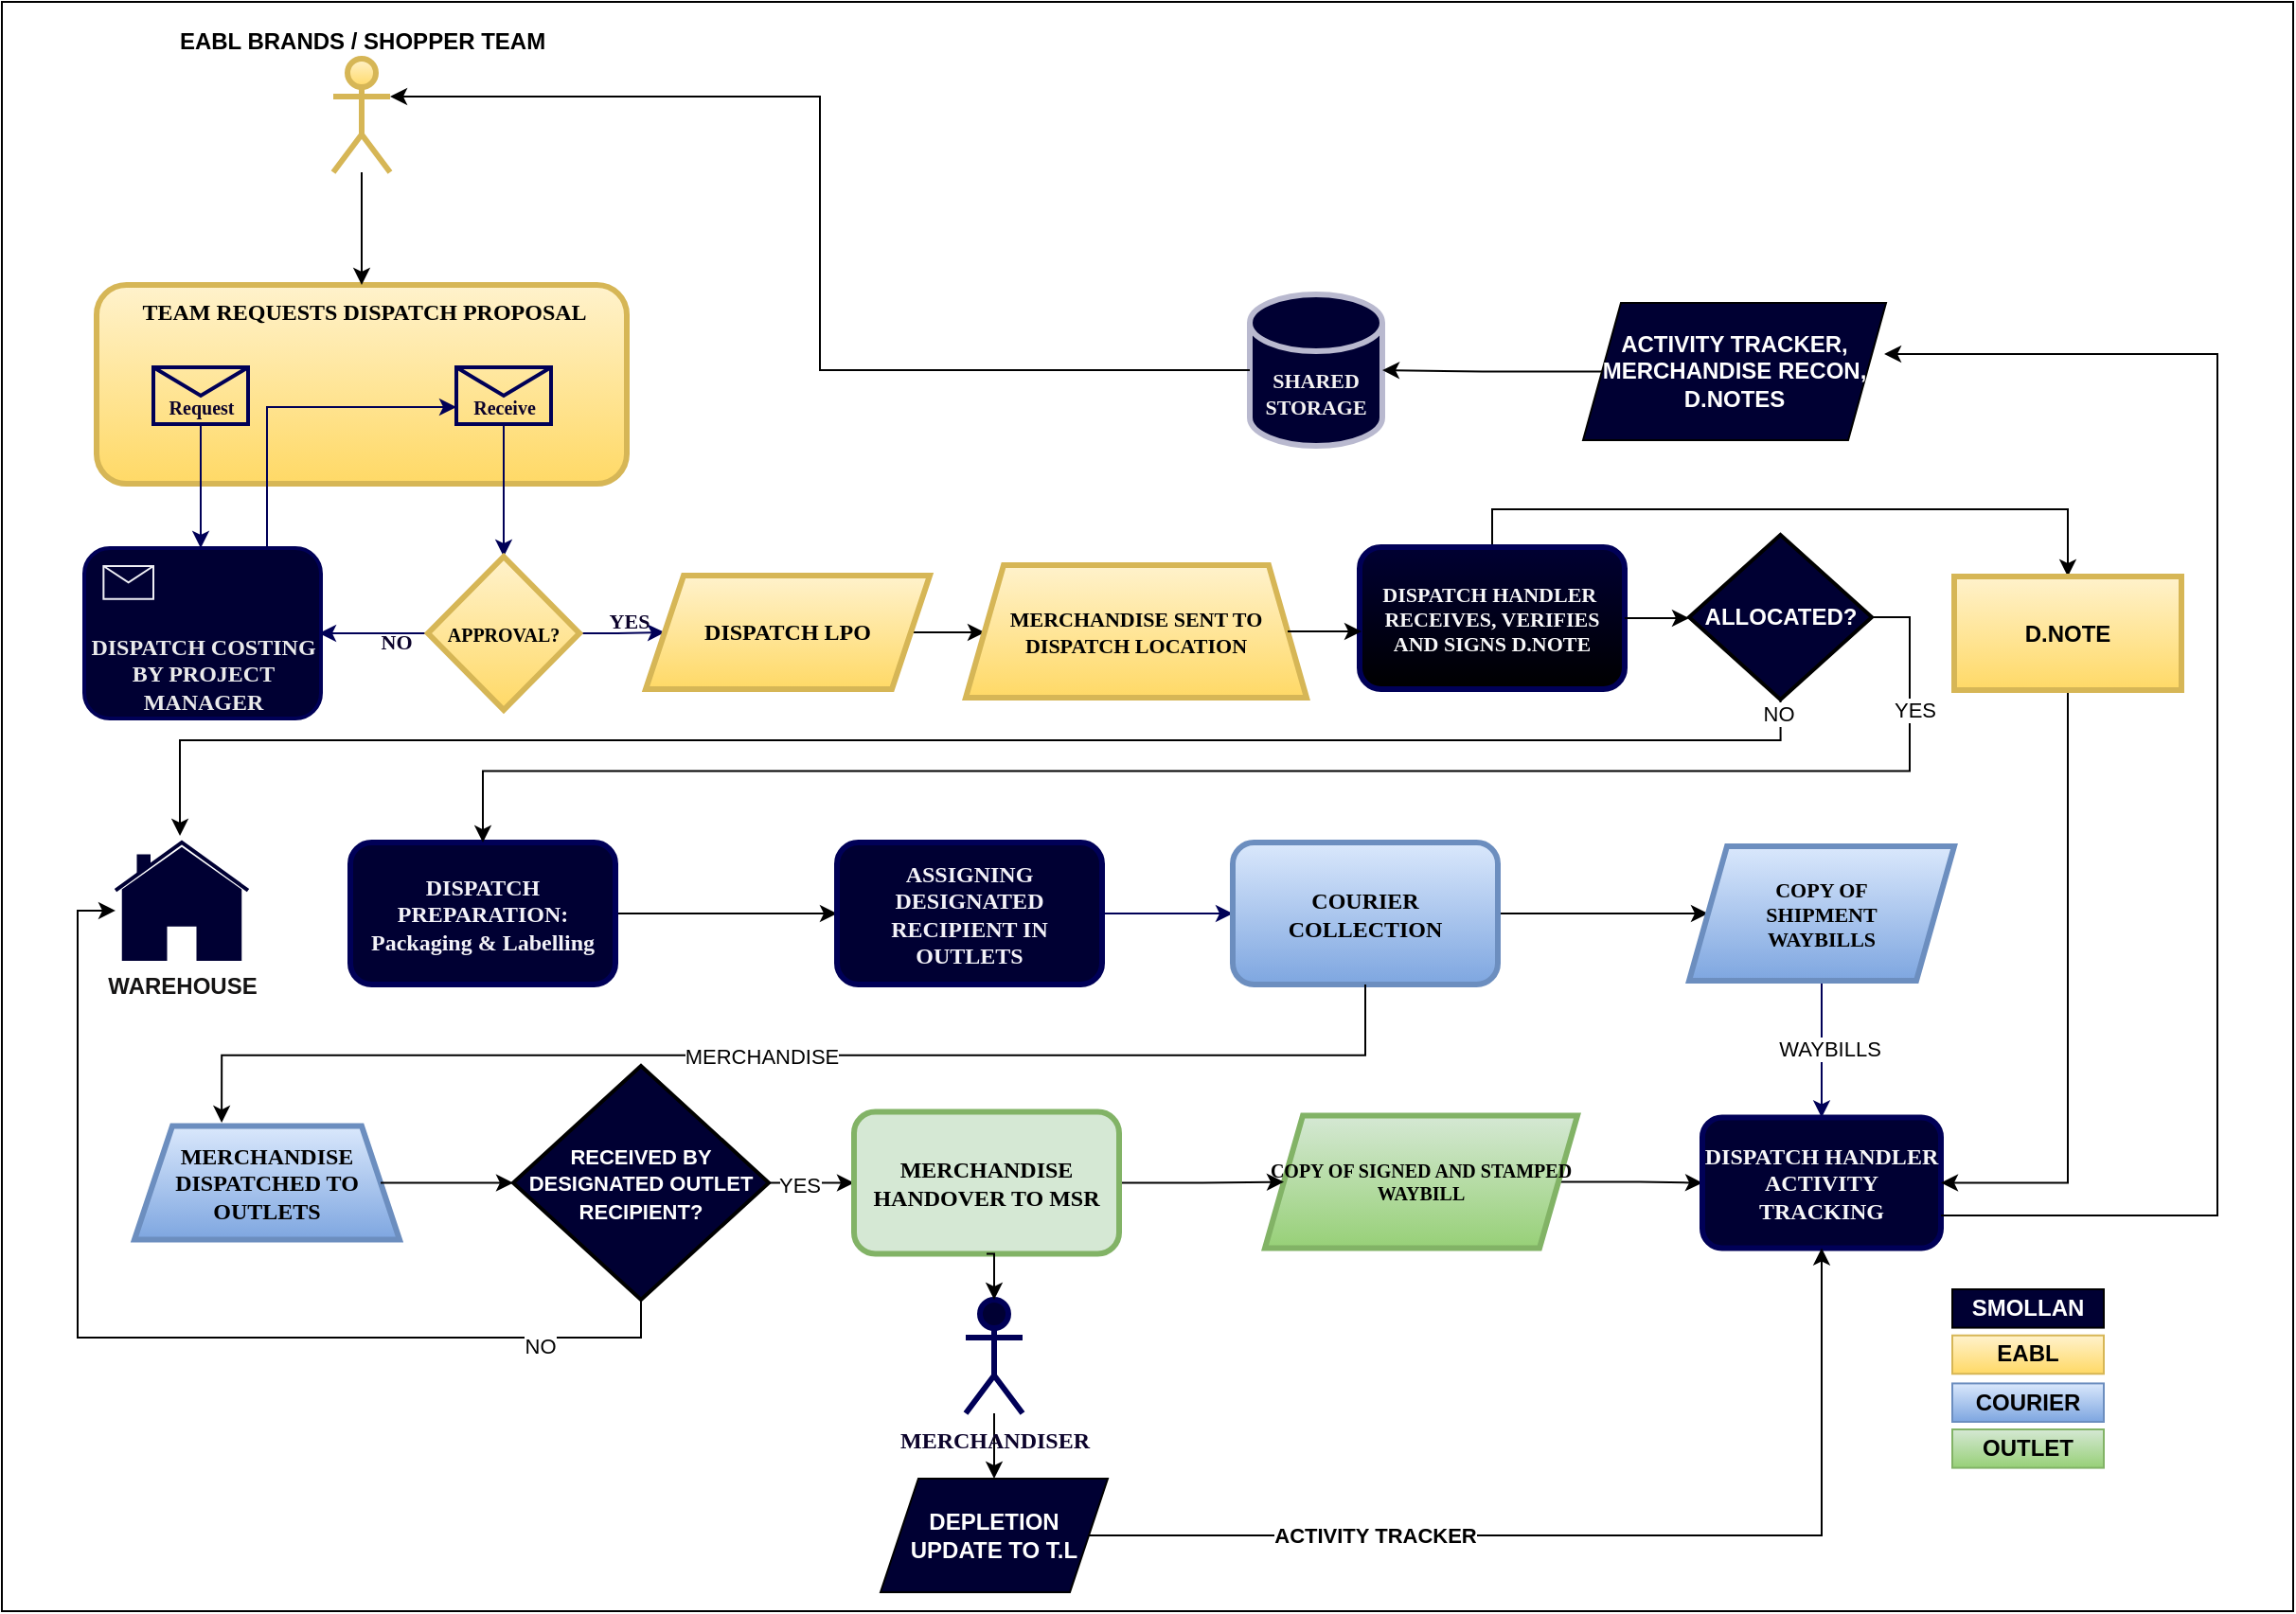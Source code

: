 <mxfile version="22.1.16" type="github">
  <diagram name="Page-1" id="2a216829-ef6e-dabb-86c1-c78162f3ba2b">
    <mxGraphModel dx="1834" dy="1172" grid="1" gridSize="10" guides="1" tooltips="1" connect="1" arrows="1" fold="1" page="0" pageScale="1" pageWidth="850" pageHeight="1100" background="none" math="0" shadow="0">
      <root>
        <mxCell id="0" />
        <mxCell id="1" parent="0" />
        <mxCell id="kl8nC4WxNrGqv6YTz2aJ-62" value="" style="rounded=0;whiteSpace=wrap;html=1;fillColor=none;container=1;" parent="1" vertex="1">
          <mxGeometry x="-20" y="-30" width="1210" height="850" as="geometry" />
        </mxCell>
        <mxCell id="TlXBh9cTbxRTWTGTwzo7-36" value="&amp;nbsp;TEAM&amp;nbsp;REQUESTS DISPATCH PROPOSAL" style="rounded=1;whiteSpace=wrap;html=1;fillColor=#fff2cc;verticalAlign=top;strokeColor=#d6b656;labelBackgroundColor=none;fontFamily=Verdana;fontStyle=1;strokeWidth=3;gradientColor=#ffd966;" parent="1" vertex="1">
          <mxGeometry x="30" y="119.5" width="280" height="105" as="geometry" />
        </mxCell>
        <mxCell id="TlXBh9cTbxRTWTGTwzo7-20" value="" style="edgeStyle=orthogonalEdgeStyle;rounded=0;orthogonalLoop=1;jettySize=auto;html=1;strokeColor=#000057;labelBackgroundColor=none;fontColor=#0c032b;fontFamily=Verdana;fontStyle=1" parent="1" source="7a84cebc1def654-4" target="TlXBh9cTbxRTWTGTwzo7-19" edge="1">
          <mxGeometry relative="1" as="geometry" />
        </mxCell>
        <mxCell id="7a84cebc1def654-4" value="Receive" style="shape=message;html=1;labelPosition=center;verticalLabelPosition=middle;align=center;verticalAlign=bottom;fontSize=10;fillColor=none;strokeColor=#000057;labelBackgroundColor=none;fontColor=#0c032b;fontFamily=Verdana;fontStyle=1;strokeWidth=2;" parent="1" vertex="1">
          <mxGeometry x="220" y="163" width="50" height="30" as="geometry" />
        </mxCell>
        <mxCell id="TlXBh9cTbxRTWTGTwzo7-24" style="edgeStyle=orthogonalEdgeStyle;rounded=0;orthogonalLoop=1;jettySize=auto;html=1;exitX=1;exitY=0.5;exitDx=0;exitDy=0;entryX=0;entryY=0.5;entryDx=0;entryDy=0;strokeColor=#000057;labelBackgroundColor=none;fontColor=#0c032b;fontFamily=Verdana;fontStyle=1" parent="1" source="TlXBh9cTbxRTWTGTwzo7-19" target="TlXBh9cTbxRTWTGTwzo7-39" edge="1">
          <mxGeometry relative="1" as="geometry">
            <mxPoint x="620" y="323" as="targetPoint" />
          </mxGeometry>
        </mxCell>
        <mxCell id="TlXBh9cTbxRTWTGTwzo7-25" value="YES" style="edgeLabel;html=1;align=center;verticalAlign=bottom;resizable=0;points=[];labelBackgroundColor=none;strokeColor=#000057;fontColor=#0c032b;fontFamily=Verdana;fontStyle=1" parent="TlXBh9cTbxRTWTGTwzo7-24" vertex="1" connectable="0">
          <mxGeometry x="0.143" y="-2" relative="1" as="geometry">
            <mxPoint as="offset" />
          </mxGeometry>
        </mxCell>
        <mxCell id="TlXBh9cTbxRTWTGTwzo7-32" style="edgeStyle=orthogonalEdgeStyle;rounded=0;orthogonalLoop=1;jettySize=auto;html=1;exitX=0;exitY=0.5;exitDx=0;exitDy=0;entryX=1;entryY=0.5;entryDx=0;entryDy=0;strokeColor=#000057;labelBackgroundColor=none;fontColor=#0c032b;fontFamily=Verdana;fontStyle=1" parent="1" source="TlXBh9cTbxRTWTGTwzo7-19" edge="1">
          <mxGeometry relative="1" as="geometry">
            <mxPoint x="147.5" y="303.5" as="targetPoint" />
          </mxGeometry>
        </mxCell>
        <mxCell id="TlXBh9cTbxRTWTGTwzo7-33" value="NO" style="edgeLabel;html=1;align=center;verticalAlign=middle;resizable=0;points=[];labelBackgroundColor=none;strokeColor=#000057;fontColor=#0c032b;fontFamily=Verdana;fontStyle=1" parent="TlXBh9cTbxRTWTGTwzo7-32" vertex="1" connectable="0">
          <mxGeometry x="-0.407" y="4" relative="1" as="geometry">
            <mxPoint as="offset" />
          </mxGeometry>
        </mxCell>
        <mxCell id="TlXBh9cTbxRTWTGTwzo7-19" value="APPROVAL?" style="rhombus;whiteSpace=wrap;html=1;verticalAlign=middle;fontSize=10;fillColor=#fff2cc;strokeColor=#d6b656;labelBackgroundColor=none;fontFamily=Verdana;fontStyle=1;strokeWidth=3;gradientColor=#ffd966;" parent="1" vertex="1">
          <mxGeometry x="205" y="263" width="80" height="81" as="geometry" />
        </mxCell>
        <mxCell id="TlXBh9cTbxRTWTGTwzo7-29" value="Request" style="shape=message;html=1;labelPosition=center;verticalLabelPosition=middle;align=center;verticalAlign=bottom;fontSize=10;fillColor=none;strokeColor=#000057;labelBackgroundColor=none;fontColor=#0c032b;fontFamily=Verdana;fontStyle=1;strokeWidth=2;" parent="1" vertex="1">
          <mxGeometry x="60" y="163" width="50" height="30" as="geometry" />
        </mxCell>
        <mxCell id="TlXBh9cTbxRTWTGTwzo7-35" style="edgeStyle=orthogonalEdgeStyle;rounded=0;orthogonalLoop=1;jettySize=auto;html=1;exitX=0.5;exitY=1;exitDx=0;exitDy=0;entryX=0.5;entryY=0;entryDx=0;entryDy=0;strokeColor=#000057;labelBackgroundColor=none;fontColor=#0c032b;fontFamily=Verdana;fontStyle=1" parent="1" source="TlXBh9cTbxRTWTGTwzo7-29" edge="1">
          <mxGeometry relative="1" as="geometry">
            <mxPoint x="85" y="258.5" as="targetPoint" />
          </mxGeometry>
        </mxCell>
        <mxCell id="eIxocRc74KpIDyTt0KCb-29" style="edgeStyle=orthogonalEdgeStyle;rounded=0;orthogonalLoop=1;jettySize=auto;html=1;exitX=1;exitY=0.5;exitDx=0;exitDy=0;entryX=0;entryY=0.5;entryDx=0;entryDy=0;" edge="1" parent="1" source="TlXBh9cTbxRTWTGTwzo7-39" target="TlXBh9cTbxRTWTGTwzo7-40">
          <mxGeometry relative="1" as="geometry" />
        </mxCell>
        <mxCell id="TlXBh9cTbxRTWTGTwzo7-39" value="DISPATCH LPO" style="shape=parallelogram;perimeter=parallelogramPerimeter;whiteSpace=wrap;html=1;fixedSize=1;fillColor=#fff2cc;strokeColor=#d6b656;labelBackgroundColor=none;fontFamily=Verdana;fontStyle=1;strokeWidth=3;gradientColor=#ffd966;" parent="1" vertex="1">
          <mxGeometry x="320" y="273" width="150" height="60" as="geometry" />
        </mxCell>
        <mxCell id="TlXBh9cTbxRTWTGTwzo7-40" value="MERCHANDISE SENT TO DISPATCH LOCATION" style="shape=trapezoid;perimeter=trapezoidPerimeter;whiteSpace=wrap;html=1;fixedSize=1;verticalAlign=middle;fillColor=#fff2cc;strokeColor=#d6b656;labelBackgroundColor=none;fontFamily=Verdana;fontStyle=1;fontSize=11;strokeWidth=3;gradientColor=#ffd966;" parent="1" vertex="1">
          <mxGeometry x="489" y="267.5" width="180" height="70" as="geometry" />
        </mxCell>
        <mxCell id="eIxocRc74KpIDyTt0KCb-11" style="edgeStyle=orthogonalEdgeStyle;rounded=0;orthogonalLoop=1;jettySize=auto;html=1;exitX=0.5;exitY=0;exitDx=0;exitDy=0;entryX=0.5;entryY=0;entryDx=0;entryDy=0;" edge="1" parent="1" source="TlXBh9cTbxRTWTGTwzo7-47" target="kl8nC4WxNrGqv6YTz2aJ-6">
          <mxGeometry relative="1" as="geometry" />
        </mxCell>
        <mxCell id="TlXBh9cTbxRTWTGTwzo7-47" value="DISPATCH HANDLER&amp;nbsp; RECEIVES, VERIFIES AND SIGNS D.NOTE" style="rounded=1;whiteSpace=wrap;html=1;fillColor=#000033;strokeColor=#000057;labelBackgroundColor=none;fontColor=#f7f7f8;fontFamily=Verdana;fontStyle=1;fontSize=11;strokeWidth=3;gradientColor=default;" parent="1" vertex="1">
          <mxGeometry x="697" y="258" width="140" height="75" as="geometry" />
        </mxCell>
        <mxCell id="kl8nC4WxNrGqv6YTz2aJ-29" style="edgeStyle=orthogonalEdgeStyle;rounded=0;orthogonalLoop=1;jettySize=auto;html=1;exitX=1;exitY=0.5;exitDx=0;exitDy=0;entryX=0;entryY=0.5;entryDx=0;entryDy=0;" parent="1" source="TlXBh9cTbxRTWTGTwzo7-50" target="TlXBh9cTbxRTWTGTwzo7-54" edge="1">
          <mxGeometry relative="1" as="geometry" />
        </mxCell>
        <mxCell id="TlXBh9cTbxRTWTGTwzo7-50" value="DISPATCH PREPARATION: Packaging &amp;amp; Labelling" style="rounded=1;whiteSpace=wrap;html=1;fillColor=#000033;strokeColor=#000057;labelBackgroundColor=none;fontColor=#f3f2f8;fontFamily=Verdana;fontStyle=1;strokeWidth=3;" parent="1" vertex="1">
          <mxGeometry x="164" y="414" width="140" height="75" as="geometry" />
        </mxCell>
        <mxCell id="TlXBh9cTbxRTWTGTwzo7-52" style="edgeStyle=orthogonalEdgeStyle;rounded=0;orthogonalLoop=1;jettySize=auto;html=1;exitX=0.75;exitY=0;exitDx=0;exitDy=0;entryX=0;entryY=0.7;entryDx=0;entryDy=0;strokeColor=#000057;labelBackgroundColor=none;fontColor=#0c032b;fontFamily=Verdana;fontStyle=1" parent="1" target="7a84cebc1def654-4" edge="1">
          <mxGeometry relative="1" as="geometry">
            <mxPoint x="116.25" y="258.5" as="sourcePoint" />
            <Array as="points">
              <mxPoint x="120" y="259" />
              <mxPoint x="120" y="184" />
            </Array>
          </mxGeometry>
        </mxCell>
        <mxCell id="TlXBh9cTbxRTWTGTwzo7-57" style="edgeStyle=orthogonalEdgeStyle;rounded=0;orthogonalLoop=1;jettySize=auto;html=1;exitX=1;exitY=0.5;exitDx=0;exitDy=0;entryX=0;entryY=0.5;entryDx=0;entryDy=0;strokeColor=#000057;labelBackgroundColor=none;fontColor=#0c032b;fontFamily=Verdana;fontStyle=1" parent="1" source="TlXBh9cTbxRTWTGTwzo7-54" target="TlXBh9cTbxRTWTGTwzo7-56" edge="1">
          <mxGeometry relative="1" as="geometry" />
        </mxCell>
        <mxCell id="TlXBh9cTbxRTWTGTwzo7-54" value="ASSIGNING DESIGNATED RECIPIENT IN OUTLETS" style="rounded=1;whiteSpace=wrap;html=1;fillColor=#000033;strokeColor=#000057;labelBackgroundColor=none;fontColor=#f3f2f8;fontFamily=Verdana;fontStyle=1;strokeWidth=3;" parent="1" vertex="1">
          <mxGeometry x="421" y="414" width="140" height="75" as="geometry" />
        </mxCell>
        <mxCell id="kl8nC4WxNrGqv6YTz2aJ-58" style="edgeStyle=orthogonalEdgeStyle;rounded=0;orthogonalLoop=1;jettySize=auto;html=1;exitX=1;exitY=0.5;exitDx=0;exitDy=0;entryX=0;entryY=0.5;entryDx=0;entryDy=0;" parent="1" source="TlXBh9cTbxRTWTGTwzo7-56" target="TlXBh9cTbxRTWTGTwzo7-58" edge="1">
          <mxGeometry relative="1" as="geometry" />
        </mxCell>
        <mxCell id="TlXBh9cTbxRTWTGTwzo7-56" value="COURIER COLLECTION" style="rounded=1;whiteSpace=wrap;html=1;fillColor=#dae8fc;strokeColor=#6c8ebf;labelBackgroundColor=none;fontFamily=Verdana;fontStyle=1;strokeWidth=3;gradientColor=#7ea6e0;" parent="1" vertex="1">
          <mxGeometry x="630" y="414" width="140" height="75" as="geometry" />
        </mxCell>
        <mxCell id="104F3mkMCa6RaN5nMMO5-8" style="edgeStyle=orthogonalEdgeStyle;rounded=0;orthogonalLoop=1;jettySize=auto;html=1;exitX=0.5;exitY=1;exitDx=0;exitDy=0;entryX=0.5;entryY=0;entryDx=0;entryDy=0;strokeColor=#000057;labelBackgroundColor=none;fontColor=#0c032b;fontFamily=Verdana;fontStyle=1" parent="1" source="TlXBh9cTbxRTWTGTwzo7-58" target="104F3mkMCa6RaN5nMMO5-6" edge="1">
          <mxGeometry relative="1" as="geometry" />
        </mxCell>
        <mxCell id="kl8nC4WxNrGqv6YTz2aJ-60" value="WAYBILLS" style="edgeLabel;html=1;align=center;verticalAlign=middle;resizable=0;points=[];" parent="104F3mkMCa6RaN5nMMO5-8" vertex="1" connectable="0">
          <mxGeometry x="-0.022" y="4" relative="1" as="geometry">
            <mxPoint as="offset" />
          </mxGeometry>
        </mxCell>
        <mxCell id="TlXBh9cTbxRTWTGTwzo7-58" value="COPY OF &lt;br&gt;SHIPMENT &lt;br&gt;WAYBILLS" style="shape=parallelogram;perimeter=parallelogramPerimeter;whiteSpace=wrap;html=1;fixedSize=1;fillColor=#dae8fc;strokeColor=#6c8ebf;labelBackgroundColor=none;fontFamily=Verdana;fontSize=11;fontStyle=1;strokeWidth=3;gradientColor=#7ea6e0;" parent="1" vertex="1">
          <mxGeometry x="871" y="416" width="140" height="71" as="geometry" />
        </mxCell>
        <mxCell id="TlXBh9cTbxRTWTGTwzo7-60" value="SHARED STORAGE" style="shape=cylinder3;whiteSpace=wrap;html=1;boundedLbl=1;backgroundOutline=1;size=15;fillColor=#000033;strokeColor=#b9b9cf;labelBackgroundColor=none;fontColor=#F5F3F3;fontFamily=Verdana;fontStyle=1;fontSize=11;strokeWidth=3;" parent="1" vertex="1">
          <mxGeometry x="639" y="124.5" width="70" height="80" as="geometry" />
        </mxCell>
        <mxCell id="TlXBh9cTbxRTWTGTwzo7-68" value="MERCHANDISE DISPATCHED TO OUTLETS" style="shape=trapezoid;perimeter=trapezoidPerimeter;whiteSpace=wrap;html=1;fixedSize=1;fillColor=#dae8fc;strokeColor=#6c8ebf;labelBackgroundColor=none;fontFamily=Verdana;fontStyle=1;strokeWidth=3;gradientColor=#7ea6e0;" parent="1" vertex="1">
          <mxGeometry x="50" y="563.75" width="140" height="60" as="geometry" />
        </mxCell>
        <mxCell id="eIxocRc74KpIDyTt0KCb-46" value="" style="edgeStyle=orthogonalEdgeStyle;rounded=0;orthogonalLoop=1;jettySize=auto;html=1;" edge="1" parent="1" source="104F3mkMCa6RaN5nMMO5-3" target="104F3mkMCa6RaN5nMMO5-6">
          <mxGeometry relative="1" as="geometry" />
        </mxCell>
        <mxCell id="104F3mkMCa6RaN5nMMO5-3" value="COPY OF SIGNED AND STAMPED WAYBILL" style="shape=parallelogram;perimeter=parallelogramPerimeter;whiteSpace=wrap;html=1;fixedSize=1;fillColor=#d5e8d4;strokeColor=#82b366;labelBackgroundColor=none;fontFamily=Verdana;fontStyle=1;fontSize=10;strokeWidth=3;gradientColor=#97d077;" parent="1" vertex="1">
          <mxGeometry x="647" y="558.25" width="165" height="70" as="geometry" />
        </mxCell>
        <mxCell id="104F3mkMCa6RaN5nMMO5-6" value="DISPATCH HANDLER ACTIVITY TRACKING" style="rounded=1;whiteSpace=wrap;html=1;fillColor=#000033;strokeColor=#000057;labelBackgroundColor=none;fontColor=#f7f7f8;fontFamily=Verdana;fontStyle=1;strokeWidth=3;" parent="1" vertex="1">
          <mxGeometry x="878" y="559.25" width="126" height="69" as="geometry" />
        </mxCell>
        <mxCell id="eIxocRc74KpIDyTt0KCb-45" value="" style="edgeStyle=orthogonalEdgeStyle;rounded=0;orthogonalLoop=1;jettySize=auto;html=1;" edge="1" parent="1" source="104F3mkMCa6RaN5nMMO5-12" target="kl8nC4WxNrGqv6YTz2aJ-26">
          <mxGeometry relative="1" as="geometry" />
        </mxCell>
        <mxCell id="104F3mkMCa6RaN5nMMO5-12" value="MERCHANDISER" style="shape=umlActor;verticalLabelPosition=bottom;verticalAlign=top;html=1;outlineConnect=0;fillColor=#000033;strokeColor=#000057;labelBackgroundColor=none;fontColor=#0c032b;fontFamily=Verdana;fontStyle=1;strokeWidth=3;" parent="1" vertex="1">
          <mxGeometry x="489" y="655.5" width="30" height="60" as="geometry" />
        </mxCell>
        <mxCell id="104F3mkMCa6RaN5nMMO5-16" value="" style="group;strokeWidth=2;strokeColor=#000057;rounded=1;fillColor=#000033;fontColor=#f0efef;fontStyle=1" parent="1" vertex="1" connectable="0">
          <mxGeometry x="23.5" y="258.5" width="125" height="90" as="geometry" />
        </mxCell>
        <mxCell id="7a84cebc1def654-2" value="DISPATCH COSTING BY PROJECT MANAGER" style="shape=ext;rounded=1;html=1;whiteSpace=wrap;strokeColor=#000057;labelBackgroundColor=none;fontColor=#eaeaeb;fontFamily=Verdana;fontStyle=1;verticalAlign=bottom;fillColor=none;" parent="104F3mkMCa6RaN5nMMO5-16" vertex="1">
          <mxGeometry width="125" height="90" as="geometry" />
        </mxCell>
        <mxCell id="TlXBh9cTbxRTWTGTwzo7-12" value="" style="shape=message;whiteSpace=wrap;html=1;fillColor=none;strokeColor=#efeff5;labelBackgroundColor=none;fontColor=#0c032b;fontFamily=Verdana;fontStyle=1" parent="104F3mkMCa6RaN5nMMO5-16" vertex="1">
          <mxGeometry x="10.18" y="9.501" width="26.32" height="17.378" as="geometry" />
        </mxCell>
        <mxCell id="kl8nC4WxNrGqv6YTz2aJ-5" style="edgeStyle=orthogonalEdgeStyle;rounded=0;orthogonalLoop=1;jettySize=auto;html=1;exitX=1;exitY=0.5;exitDx=0;exitDy=0;fontStyle=1" parent="1" source="kl8nC4WxNrGqv6YTz2aJ-26" target="104F3mkMCa6RaN5nMMO5-6" edge="1">
          <mxGeometry relative="1" as="geometry">
            <mxPoint x="455" y="742" as="sourcePoint" />
          </mxGeometry>
        </mxCell>
        <mxCell id="kl8nC4WxNrGqv6YTz2aJ-40" value="ACTIVITY TRACKER" style="edgeLabel;html=1;align=center;verticalAlign=middle;resizable=0;points=[];fontStyle=1" parent="kl8nC4WxNrGqv6YTz2aJ-5" vertex="1" connectable="0">
          <mxGeometry x="-0.441" relative="1" as="geometry">
            <mxPoint as="offset" />
          </mxGeometry>
        </mxCell>
        <mxCell id="eIxocRc74KpIDyTt0KCb-47" style="edgeStyle=orthogonalEdgeStyle;rounded=0;orthogonalLoop=1;jettySize=auto;html=1;exitX=0.5;exitY=1;exitDx=0;exitDy=0;entryX=1;entryY=0.5;entryDx=0;entryDy=0;" edge="1" parent="1" source="kl8nC4WxNrGqv6YTz2aJ-6" target="104F3mkMCa6RaN5nMMO5-6">
          <mxGeometry relative="1" as="geometry" />
        </mxCell>
        <mxCell id="kl8nC4WxNrGqv6YTz2aJ-6" value="D.NOTE" style="whiteSpace=wrap;html=1;fillColor=#fff2cc;strokeColor=#d6b656;fontStyle=1;gradientColor=#ffd966;strokeWidth=3;" parent="1" vertex="1">
          <mxGeometry x="1011" y="273.5" width="120" height="60" as="geometry" />
        </mxCell>
        <mxCell id="eIxocRc74KpIDyTt0KCb-49" style="edgeStyle=orthogonalEdgeStyle;rounded=0;orthogonalLoop=1;jettySize=auto;html=1;exitX=1;exitY=0.5;exitDx=0;exitDy=0;exitPerimeter=0;entryX=0.5;entryY=0;entryDx=0;entryDy=0;" edge="1" parent="1" source="kl8nC4WxNrGqv6YTz2aJ-13" target="TlXBh9cTbxRTWTGTwzo7-50">
          <mxGeometry relative="1" as="geometry" />
        </mxCell>
        <mxCell id="eIxocRc74KpIDyTt0KCb-53" value="YES" style="edgeLabel;html=1;align=center;verticalAlign=middle;resizable=0;points=[];" vertex="1" connectable="0" parent="eIxocRc74KpIDyTt0KCb-49">
          <mxGeometry x="-0.845" y="2" relative="1" as="geometry">
            <mxPoint as="offset" />
          </mxGeometry>
        </mxCell>
        <mxCell id="kl8nC4WxNrGqv6YTz2aJ-13" value="ALLOCATED?" style="strokeWidth=2;html=1;shape=mxgraph.flowchart.decision;whiteSpace=wrap;fillColor=#000033;fontColor=#ffffff;fontStyle=1" parent="1" vertex="1">
          <mxGeometry x="871" y="251.5" width="96.5" height="87" as="geometry" />
        </mxCell>
        <mxCell id="kl8nC4WxNrGqv6YTz2aJ-17" value="WAREHOUSE" style="html=1;verticalLabelPosition=bottom;align=center;labelBackgroundColor=#ffffff;verticalAlign=top;strokeWidth=2;strokeColor=#000033;shadow=0;dashed=0;shape=mxgraph.ios7.icons.home;fontStyle=1;fillColor=#000033;fontColor=#151414;" parent="1" vertex="1">
          <mxGeometry x="40" y="414" width="70" height="61.5" as="geometry" />
        </mxCell>
        <mxCell id="kl8nC4WxNrGqv6YTz2aJ-26" value="DEPLETION UPDATE TO T.L" style="shape=parallelogram;perimeter=parallelogramPerimeter;whiteSpace=wrap;html=1;fixedSize=1;fillColor=#000033;fontColor=#ffffff;fontStyle=1" parent="1" vertex="1">
          <mxGeometry x="444" y="750" width="120" height="60" as="geometry" />
        </mxCell>
        <mxCell id="kl8nC4WxNrGqv6YTz2aJ-38" value="" style="group" parent="1" vertex="1" connectable="0">
          <mxGeometry x="1010" y="650" width="80" height="94.29" as="geometry" />
        </mxCell>
        <mxCell id="104F3mkMCa6RaN5nMMO5-25" value="COURIER" style="rounded=0;whiteSpace=wrap;html=1;fillColor=#dae8fc;gradientColor=#7ea6e0;strokeColor=#6c8ebf;fontStyle=1" parent="kl8nC4WxNrGqv6YTz2aJ-38" vertex="1">
          <mxGeometry y="49.71" width="80" height="20.29" as="geometry" />
        </mxCell>
        <mxCell id="104F3mkMCa6RaN5nMMO5-26" value="SMOLLAN" style="rounded=0;whiteSpace=wrap;html=1;fillColor=#000033;fontColor=#ffffff;fontStyle=1" parent="kl8nC4WxNrGqv6YTz2aJ-38" vertex="1">
          <mxGeometry width="80" height="20.29" as="geometry" />
        </mxCell>
        <mxCell id="104F3mkMCa6RaN5nMMO5-27" value="EABL" style="rounded=0;whiteSpace=wrap;html=1;fillColor=#fff2cc;gradientColor=#ffd966;strokeColor=#d6b656;fontStyle=1" parent="kl8nC4WxNrGqv6YTz2aJ-38" vertex="1">
          <mxGeometry y="24.348" width="80" height="20.29" as="geometry" />
        </mxCell>
        <mxCell id="kl8nC4WxNrGqv6YTz2aJ-36" value="OUTLET" style="rounded=0;whiteSpace=wrap;html=1;fillColor=#d5e8d4;gradientColor=#97d077;strokeColor=#82b366;fontStyle=1" parent="kl8nC4WxNrGqv6YTz2aJ-38" vertex="1">
          <mxGeometry y="74.0" width="80" height="20.29" as="geometry" />
        </mxCell>
        <mxCell id="kl8nC4WxNrGqv6YTz2aJ-43" value="ACTIVITY TRACKER,&lt;br&gt;MERCHANDISE RECON,&lt;br&gt;D.NOTES" style="shape=parallelogram;perimeter=parallelogramPerimeter;whiteSpace=wrap;html=1;fixedSize=1;fillColor=#000033;fontColor=#ffffff;fontStyle=1" parent="1" vertex="1">
          <mxGeometry x="815" y="129" width="160" height="72.5" as="geometry" />
        </mxCell>
        <mxCell id="kl8nC4WxNrGqv6YTz2aJ-53" style="edgeStyle=orthogonalEdgeStyle;rounded=0;orthogonalLoop=1;jettySize=auto;html=1;entryX=0.5;entryY=0;entryDx=0;entryDy=0;" parent="1" source="kl8nC4WxNrGqv6YTz2aJ-52" target="TlXBh9cTbxRTWTGTwzo7-36" edge="1">
          <mxGeometry relative="1" as="geometry" />
        </mxCell>
        <mxCell id="kl8nC4WxNrGqv6YTz2aJ-52" value="EABL BRANDS / SHOPPER TEAM" style="shape=umlActor;verticalLabelPosition=top;verticalAlign=bottom;html=1;outlineConnect=0;fillColor=#fff2cc;gradientColor=#ffd966;strokeColor=#d6b656;labelPosition=center;align=center;strokeWidth=3;fontStyle=1;perimeterSpacing=0;" parent="1" vertex="1">
          <mxGeometry x="155" width="30" height="60" as="geometry" />
        </mxCell>
        <mxCell id="kl8nC4WxNrGqv6YTz2aJ-54" style="edgeStyle=orthogonalEdgeStyle;rounded=0;orthogonalLoop=1;jettySize=auto;html=1;exitX=0;exitY=0.5;exitDx=0;exitDy=0;exitPerimeter=0;entryX=1;entryY=0.333;entryDx=0;entryDy=0;entryPerimeter=0;" parent="1" source="TlXBh9cTbxRTWTGTwzo7-60" target="kl8nC4WxNrGqv6YTz2aJ-52" edge="1">
          <mxGeometry relative="1" as="geometry" />
        </mxCell>
        <mxCell id="kl8nC4WxNrGqv6YTz2aJ-56" style="edgeStyle=orthogonalEdgeStyle;rounded=0;orthogonalLoop=1;jettySize=auto;html=1;exitX=0;exitY=0.5;exitDx=0;exitDy=0;entryX=1;entryY=0.5;entryDx=0;entryDy=0;entryPerimeter=0;" parent="1" source="kl8nC4WxNrGqv6YTz2aJ-43" target="TlXBh9cTbxRTWTGTwzo7-60" edge="1">
          <mxGeometry relative="1" as="geometry" />
        </mxCell>
        <mxCell id="eIxocRc74KpIDyTt0KCb-42" style="edgeStyle=orthogonalEdgeStyle;rounded=0;orthogonalLoop=1;jettySize=auto;html=1;exitX=1;exitY=0.5;exitDx=0;exitDy=0;exitPerimeter=0;entryX=0;entryY=0.5;entryDx=0;entryDy=0;" edge="1" parent="1" source="eIxocRc74KpIDyTt0KCb-16" target="eIxocRc74KpIDyTt0KCb-41">
          <mxGeometry relative="1" as="geometry" />
        </mxCell>
        <mxCell id="eIxocRc74KpIDyTt0KCb-54" value="YES" style="edgeLabel;html=1;align=center;verticalAlign=middle;resizable=0;points=[];" vertex="1" connectable="0" parent="eIxocRc74KpIDyTt0KCb-42">
          <mxGeometry x="-0.289" y="-1" relative="1" as="geometry">
            <mxPoint as="offset" />
          </mxGeometry>
        </mxCell>
        <mxCell id="eIxocRc74KpIDyTt0KCb-16" value="&lt;font style=&quot;font-size: 11px;&quot;&gt;RECEIVED BY DESIGNATED OUTLET RECIPIENT?&lt;/font&gt;" style="strokeWidth=2;html=1;shape=mxgraph.flowchart.decision;whiteSpace=wrap;fillColor=#000033;fontColor=#ffffff;fontStyle=1" vertex="1" parent="1">
          <mxGeometry x="250" y="532" width="135" height="123.5" as="geometry" />
        </mxCell>
        <mxCell id="eIxocRc74KpIDyTt0KCb-20" style="edgeStyle=orthogonalEdgeStyle;rounded=0;orthogonalLoop=1;jettySize=auto;html=1;exitX=1;exitY=0.5;exitDx=0;exitDy=0;entryX=0;entryY=0.5;entryDx=0;entryDy=0;entryPerimeter=0;" edge="1" parent="1" source="TlXBh9cTbxRTWTGTwzo7-47" target="kl8nC4WxNrGqv6YTz2aJ-13">
          <mxGeometry relative="1" as="geometry" />
        </mxCell>
        <mxCell id="eIxocRc74KpIDyTt0KCb-21" style="edgeStyle=orthogonalEdgeStyle;rounded=0;orthogonalLoop=1;jettySize=auto;html=1;exitX=0.5;exitY=1;exitDx=0;exitDy=0;exitPerimeter=0;entryX=0.486;entryY=-0.057;entryDx=0;entryDy=0;entryPerimeter=0;" edge="1" parent="1" source="kl8nC4WxNrGqv6YTz2aJ-13" target="kl8nC4WxNrGqv6YTz2aJ-17">
          <mxGeometry relative="1" as="geometry">
            <Array as="points">
              <mxPoint x="919" y="360" />
              <mxPoint x="74" y="360" />
            </Array>
          </mxGeometry>
        </mxCell>
        <mxCell id="eIxocRc74KpIDyTt0KCb-51" value="NO" style="edgeLabel;html=1;align=center;verticalAlign=middle;resizable=0;points=[];" vertex="1" connectable="0" parent="eIxocRc74KpIDyTt0KCb-21">
          <mxGeometry x="-0.984" y="-2" relative="1" as="geometry">
            <mxPoint as="offset" />
          </mxGeometry>
        </mxCell>
        <mxCell id="eIxocRc74KpIDyTt0KCb-32" style="edgeStyle=orthogonalEdgeStyle;rounded=0;orthogonalLoop=1;jettySize=auto;html=1;exitX=1;exitY=0.5;exitDx=0;exitDy=0;entryX=0.007;entryY=0.6;entryDx=0;entryDy=0;entryPerimeter=0;" edge="1" parent="1" source="TlXBh9cTbxRTWTGTwzo7-40" target="TlXBh9cTbxRTWTGTwzo7-47">
          <mxGeometry relative="1" as="geometry" />
        </mxCell>
        <mxCell id="eIxocRc74KpIDyTt0KCb-33" style="edgeStyle=orthogonalEdgeStyle;rounded=0;orthogonalLoop=1;jettySize=auto;html=1;exitX=0.5;exitY=1;exitDx=0;exitDy=0;entryX=0.329;entryY=-0.029;entryDx=0;entryDy=0;entryPerimeter=0;" edge="1" parent="1" source="TlXBh9cTbxRTWTGTwzo7-56" target="TlXBh9cTbxRTWTGTwzo7-68">
          <mxGeometry relative="1" as="geometry" />
        </mxCell>
        <mxCell id="eIxocRc74KpIDyTt0KCb-56" value="MERCHANDISE" style="edgeLabel;html=1;align=center;verticalAlign=middle;resizable=0;points=[];" vertex="1" connectable="0" parent="eIxocRc74KpIDyTt0KCb-33">
          <mxGeometry x="0.053" relative="1" as="geometry">
            <mxPoint as="offset" />
          </mxGeometry>
        </mxCell>
        <mxCell id="eIxocRc74KpIDyTt0KCb-34" style="edgeStyle=orthogonalEdgeStyle;rounded=0;orthogonalLoop=1;jettySize=auto;html=1;exitX=1;exitY=0.5;exitDx=0;exitDy=0;entryX=0;entryY=0.5;entryDx=0;entryDy=0;entryPerimeter=0;" edge="1" parent="1" source="TlXBh9cTbxRTWTGTwzo7-68" target="eIxocRc74KpIDyTt0KCb-16">
          <mxGeometry relative="1" as="geometry" />
        </mxCell>
        <mxCell id="eIxocRc74KpIDyTt0KCb-38" style="edgeStyle=orthogonalEdgeStyle;rounded=0;orthogonalLoop=1;jettySize=auto;html=1;exitX=0.5;exitY=1;exitDx=0;exitDy=0;exitPerimeter=0;entryX=0;entryY=0.585;entryDx=0;entryDy=0;entryPerimeter=0;" edge="1" parent="1" source="eIxocRc74KpIDyTt0KCb-16" target="kl8nC4WxNrGqv6YTz2aJ-17">
          <mxGeometry relative="1" as="geometry" />
        </mxCell>
        <mxCell id="eIxocRc74KpIDyTt0KCb-39" value="NO" style="edgeLabel;html=1;align=center;verticalAlign=middle;resizable=0;points=[];" vertex="1" connectable="0" parent="eIxocRc74KpIDyTt0KCb-38">
          <mxGeometry x="-0.735" y="4" relative="1" as="geometry">
            <mxPoint x="1" as="offset" />
          </mxGeometry>
        </mxCell>
        <mxCell id="eIxocRc74KpIDyTt0KCb-55" style="edgeStyle=orthogonalEdgeStyle;rounded=0;orthogonalLoop=1;jettySize=auto;html=1;exitX=1;exitY=0.5;exitDx=0;exitDy=0;entryX=0;entryY=0.5;entryDx=0;entryDy=0;" edge="1" parent="1" source="eIxocRc74KpIDyTt0KCb-41" target="104F3mkMCa6RaN5nMMO5-3">
          <mxGeometry relative="1" as="geometry" />
        </mxCell>
        <mxCell id="eIxocRc74KpIDyTt0KCb-41" value="MERCHANDISE HANDOVER TO MSR" style="rounded=1;whiteSpace=wrap;html=1;fillColor=#d5e8d4;strokeColor=#82b366;labelBackgroundColor=none;fontFamily=Verdana;fontStyle=1;strokeWidth=3;" vertex="1" parent="1">
          <mxGeometry x="430" y="556.25" width="140" height="75" as="geometry" />
        </mxCell>
        <mxCell id="eIxocRc74KpIDyTt0KCb-44" style="edgeStyle=orthogonalEdgeStyle;rounded=0;orthogonalLoop=1;jettySize=auto;html=1;exitX=0.5;exitY=1;exitDx=0;exitDy=0;entryX=0.5;entryY=0;entryDx=0;entryDy=0;entryPerimeter=0;" edge="1" parent="1" source="eIxocRc74KpIDyTt0KCb-41" target="104F3mkMCa6RaN5nMMO5-12">
          <mxGeometry relative="1" as="geometry" />
        </mxCell>
        <mxCell id="eIxocRc74KpIDyTt0KCb-48" style="edgeStyle=orthogonalEdgeStyle;rounded=0;orthogonalLoop=1;jettySize=auto;html=1;exitX=1;exitY=0.75;exitDx=0;exitDy=0;entryX=0.994;entryY=0.372;entryDx=0;entryDy=0;entryPerimeter=0;" edge="1" parent="1" source="104F3mkMCa6RaN5nMMO5-6" target="kl8nC4WxNrGqv6YTz2aJ-43">
          <mxGeometry relative="1" as="geometry">
            <Array as="points">
              <mxPoint x="1150" y="611" />
              <mxPoint x="1150" y="156" />
            </Array>
          </mxGeometry>
        </mxCell>
      </root>
    </mxGraphModel>
  </diagram>
</mxfile>
